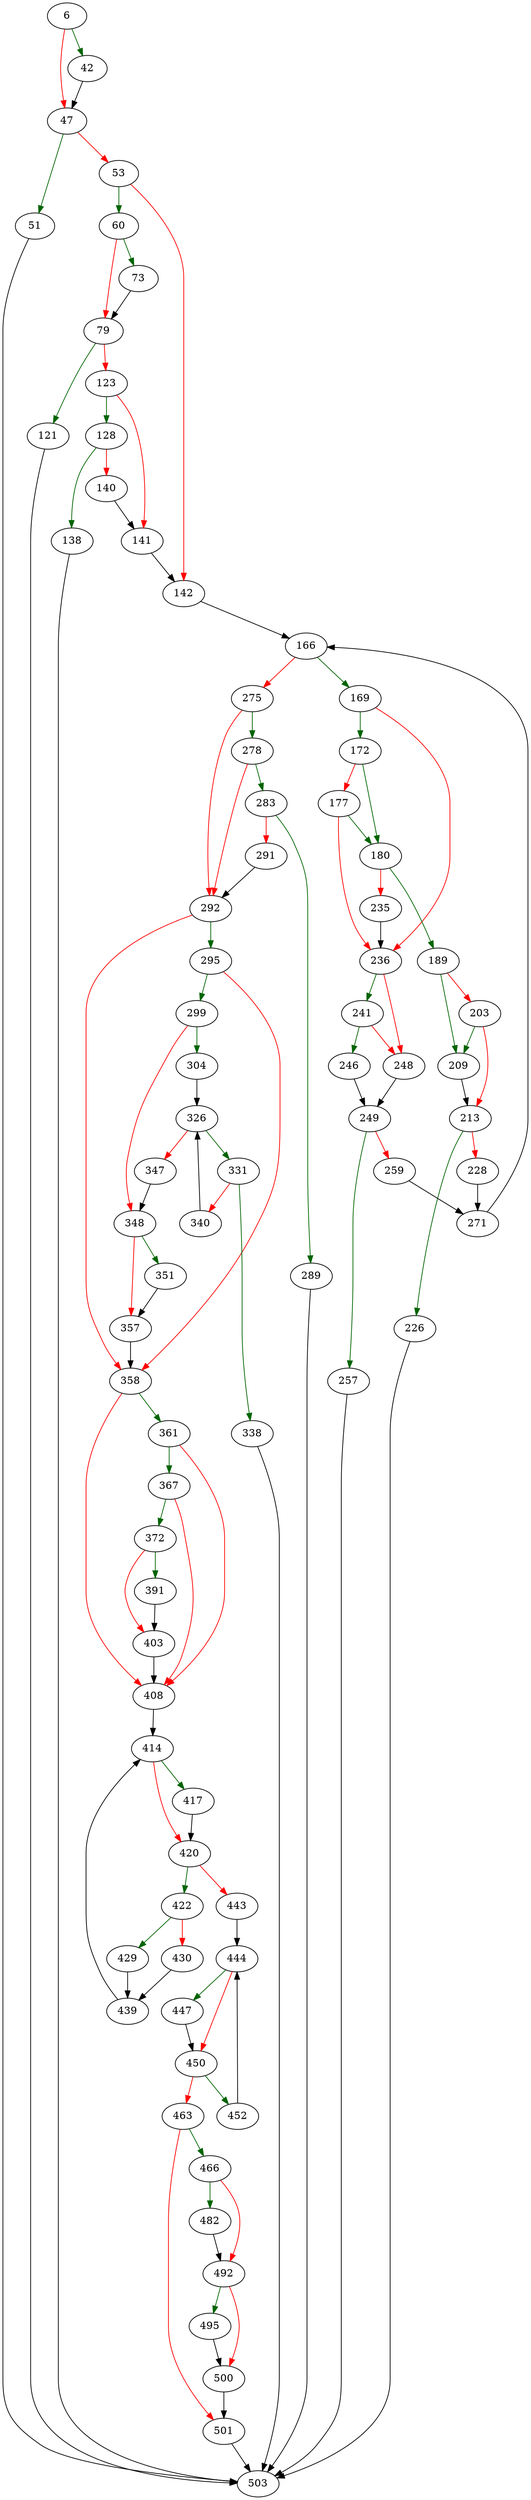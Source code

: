 strict digraph "sqlite3WalFrames" {
	// Node definitions.
	6 [entry=true];
	42;
	47;
	51;
	53;
	503;
	60;
	142;
	73;
	79;
	121;
	123;
	128;
	141;
	138;
	140;
	166;
	169;
	275;
	172;
	236;
	180;
	177;
	189;
	235;
	209;
	203;
	213;
	226;
	228;
	271;
	241;
	248;
	246;
	249;
	257;
	259;
	278;
	292;
	283;
	289;
	291;
	295;
	358;
	299;
	304;
	348;
	326;
	331;
	347;
	338;
	340;
	351;
	357;
	361;
	408;
	367;
	372;
	391;
	403;
	414;
	417;
	420;
	422;
	443;
	429;
	430;
	439;
	444;
	447;
	450;
	452;
	463;
	466;
	501;
	482;
	492;
	495;
	500;

	// Edge definitions.
	6 -> 42 [
		color=darkgreen
		cond=true
	];
	6 -> 47 [
		color=red
		cond=false
	];
	42 -> 47;
	47 -> 51 [
		color=darkgreen
		cond=true
	];
	47 -> 53 [
		color=red
		cond=false
	];
	51 -> 503;
	53 -> 60 [
		color=darkgreen
		cond=true
	];
	53 -> 142 [
		color=red
		cond=false
	];
	60 -> 73 [
		color=darkgreen
		cond=true
	];
	60 -> 79 [
		color=red
		cond=false
	];
	142 -> 166;
	73 -> 79;
	79 -> 121 [
		color=darkgreen
		cond=true
	];
	79 -> 123 [
		color=red
		cond=false
	];
	121 -> 503;
	123 -> 128 [
		color=darkgreen
		cond=true
	];
	123 -> 141 [
		color=red
		cond=false
	];
	128 -> 138 [
		color=darkgreen
		cond=true
	];
	128 -> 140 [
		color=red
		cond=false
	];
	141 -> 142;
	138 -> 503;
	140 -> 141;
	166 -> 169 [
		color=darkgreen
		cond=true
	];
	166 -> 275 [
		color=red
		cond=false
	];
	169 -> 172 [
		color=darkgreen
		cond=true
	];
	169 -> 236 [
		color=red
		cond=false
	];
	275 -> 278 [
		color=darkgreen
		cond=true
	];
	275 -> 292 [
		color=red
		cond=false
	];
	172 -> 180 [
		color=darkgreen
		cond=true
	];
	172 -> 177 [
		color=red
		cond=false
	];
	236 -> 241 [
		color=darkgreen
		cond=true
	];
	236 -> 248 [
		color=red
		cond=false
	];
	180 -> 189 [
		color=darkgreen
		cond=true
	];
	180 -> 235 [
		color=red
		cond=false
	];
	177 -> 236 [
		color=red
		cond=false
	];
	177 -> 180 [
		color=darkgreen
		cond=true
	];
	189 -> 209 [
		color=darkgreen
		cond=true
	];
	189 -> 203 [
		color=red
		cond=false
	];
	235 -> 236;
	209 -> 213;
	203 -> 209 [
		color=darkgreen
		cond=true
	];
	203 -> 213 [
		color=red
		cond=false
	];
	213 -> 226 [
		color=darkgreen
		cond=true
	];
	213 -> 228 [
		color=red
		cond=false
	];
	226 -> 503;
	228 -> 271;
	271 -> 166;
	241 -> 248 [
		color=red
		cond=false
	];
	241 -> 246 [
		color=darkgreen
		cond=true
	];
	248 -> 249;
	246 -> 249;
	249 -> 257 [
		color=darkgreen
		cond=true
	];
	249 -> 259 [
		color=red
		cond=false
	];
	257 -> 503;
	259 -> 271;
	278 -> 292 [
		color=red
		cond=false
	];
	278 -> 283 [
		color=darkgreen
		cond=true
	];
	292 -> 295 [
		color=darkgreen
		cond=true
	];
	292 -> 358 [
		color=red
		cond=false
	];
	283 -> 289 [
		color=darkgreen
		cond=true
	];
	283 -> 291 [
		color=red
		cond=false
	];
	289 -> 503;
	291 -> 292;
	295 -> 358 [
		color=red
		cond=false
	];
	295 -> 299 [
		color=darkgreen
		cond=true
	];
	358 -> 361 [
		color=darkgreen
		cond=true
	];
	358 -> 408 [
		color=red
		cond=false
	];
	299 -> 304 [
		color=darkgreen
		cond=true
	];
	299 -> 348 [
		color=red
		cond=false
	];
	304 -> 326;
	348 -> 351 [
		color=darkgreen
		cond=true
	];
	348 -> 357 [
		color=red
		cond=false
	];
	326 -> 331 [
		color=darkgreen
		cond=true
	];
	326 -> 347 [
		color=red
		cond=false
	];
	331 -> 338 [
		color=darkgreen
		cond=true
	];
	331 -> 340 [
		color=red
		cond=false
	];
	347 -> 348;
	338 -> 503;
	340 -> 326;
	351 -> 357;
	357 -> 358;
	361 -> 408 [
		color=red
		cond=false
	];
	361 -> 367 [
		color=darkgreen
		cond=true
	];
	408 -> 414;
	367 -> 408 [
		color=red
		cond=false
	];
	367 -> 372 [
		color=darkgreen
		cond=true
	];
	372 -> 391 [
		color=darkgreen
		cond=true
	];
	372 -> 403 [
		color=red
		cond=false
	];
	391 -> 403;
	403 -> 408;
	414 -> 417 [
		color=darkgreen
		cond=true
	];
	414 -> 420 [
		color=red
		cond=false
	];
	417 -> 420;
	420 -> 422 [
		color=darkgreen
		cond=true
	];
	420 -> 443 [
		color=red
		cond=false
	];
	422 -> 429 [
		color=darkgreen
		cond=true
	];
	422 -> 430 [
		color=red
		cond=false
	];
	443 -> 444;
	429 -> 439;
	430 -> 439;
	439 -> 414;
	444 -> 447 [
		color=darkgreen
		cond=true
	];
	444 -> 450 [
		color=red
		cond=false
	];
	447 -> 450;
	450 -> 452 [
		color=darkgreen
		cond=true
	];
	450 -> 463 [
		color=red
		cond=false
	];
	452 -> 444;
	463 -> 466 [
		color=darkgreen
		cond=true
	];
	463 -> 501 [
		color=red
		cond=false
	];
	466 -> 482 [
		color=darkgreen
		cond=true
	];
	466 -> 492 [
		color=red
		cond=false
	];
	501 -> 503;
	482 -> 492;
	492 -> 495 [
		color=darkgreen
		cond=true
	];
	492 -> 500 [
		color=red
		cond=false
	];
	495 -> 500;
	500 -> 501;
}